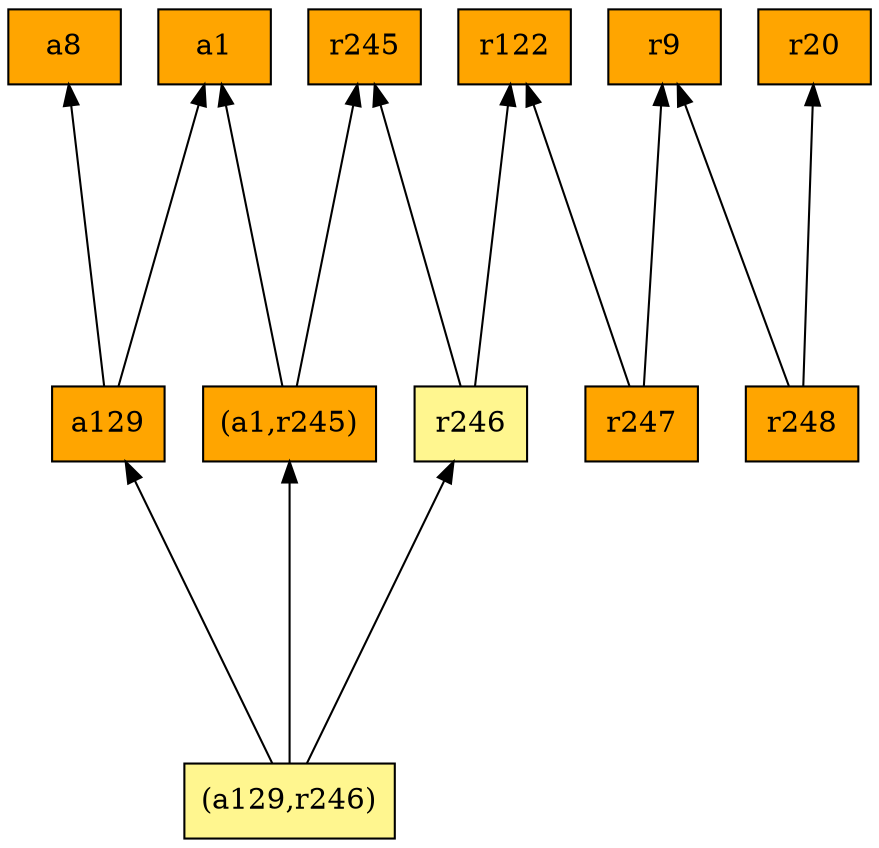 digraph G {
rankdir=BT;ranksep="2.0";
"(a1,r245)" [shape=record,fillcolor=orange,style=filled,label="{(a1,r245)}"];
"a1" [shape=record,fillcolor=orange,style=filled,label="{a1}"];
"a8" [shape=record,fillcolor=orange,style=filled,label="{a8}"];
"r248" [shape=record,fillcolor=orange,style=filled,label="{r248}"];
"r122" [shape=record,fillcolor=orange,style=filled,label="{r122}"];
"r247" [shape=record,fillcolor=orange,style=filled,label="{r247}"];
"r245" [shape=record,fillcolor=orange,style=filled,label="{r245}"];
"r20" [shape=record,fillcolor=orange,style=filled,label="{r20}"];
"r9" [shape=record,fillcolor=orange,style=filled,label="{r9}"];
"(a129,r246)" [shape=record,fillcolor=khaki1,style=filled,label="{(a129,r246)}"];
"r246" [shape=record,fillcolor=khaki1,style=filled,label="{r246}"];
"a129" [shape=record,fillcolor=orange,style=filled,label="{a129}"];
"(a1,r245)" -> "a1"
"(a1,r245)" -> "r245"
"r248" -> "r9"
"r248" -> "r20"
"r247" -> "r9"
"r247" -> "r122"
"(a129,r246)" -> "(a1,r245)"
"(a129,r246)" -> "r246"
"(a129,r246)" -> "a129"
"r246" -> "r122"
"r246" -> "r245"
"a129" -> "a1"
"a129" -> "a8"
}